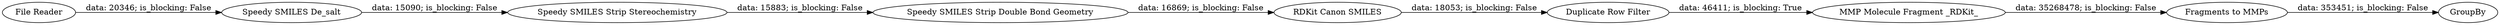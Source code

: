 digraph {
	"6670139957132806766_3" [label="Speedy SMILES Strip Stereochemistry"]
	"-173194603437618791_7" [label="Fragments to MMPs"]
	"6670139957132806766_2" [label="Speedy SMILES De_salt"]
	"-173194603437618791_1" [label="File Reader"]
	"6670139957132806766_97" [label="RDKit Canon SMILES"]
	"6670139957132806766_8" [label="Duplicate Row Filter"]
	"-173194603437618791_104" [label=GroupBy]
	"-173194603437618791_6" [label="MMP Molecule Fragment _RDKit_"]
	"6670139957132806766_4" [label="Speedy SMILES Strip Double Bond Geometry"]
	"-173194603437618791_7" -> "-173194603437618791_104" [label="data: 353451; is_blocking: False"]
	"-173194603437618791_6" -> "-173194603437618791_7" [label="data: 35268478; is_blocking: False"]
	"6670139957132806766_4" -> "6670139957132806766_97" [label="data: 16869; is_blocking: False"]
	"6670139957132806766_97" -> "6670139957132806766_8" [label="data: 18053; is_blocking: False"]
	"6670139957132806766_8" -> "-173194603437618791_6" [label="data: 46411; is_blocking: True"]
	"6670139957132806766_3" -> "6670139957132806766_4" [label="data: 15883; is_blocking: False"]
	"-173194603437618791_1" -> "6670139957132806766_2" [label="data: 20346; is_blocking: False"]
	"6670139957132806766_2" -> "6670139957132806766_3" [label="data: 15090; is_blocking: False"]
	rankdir=LR
}
